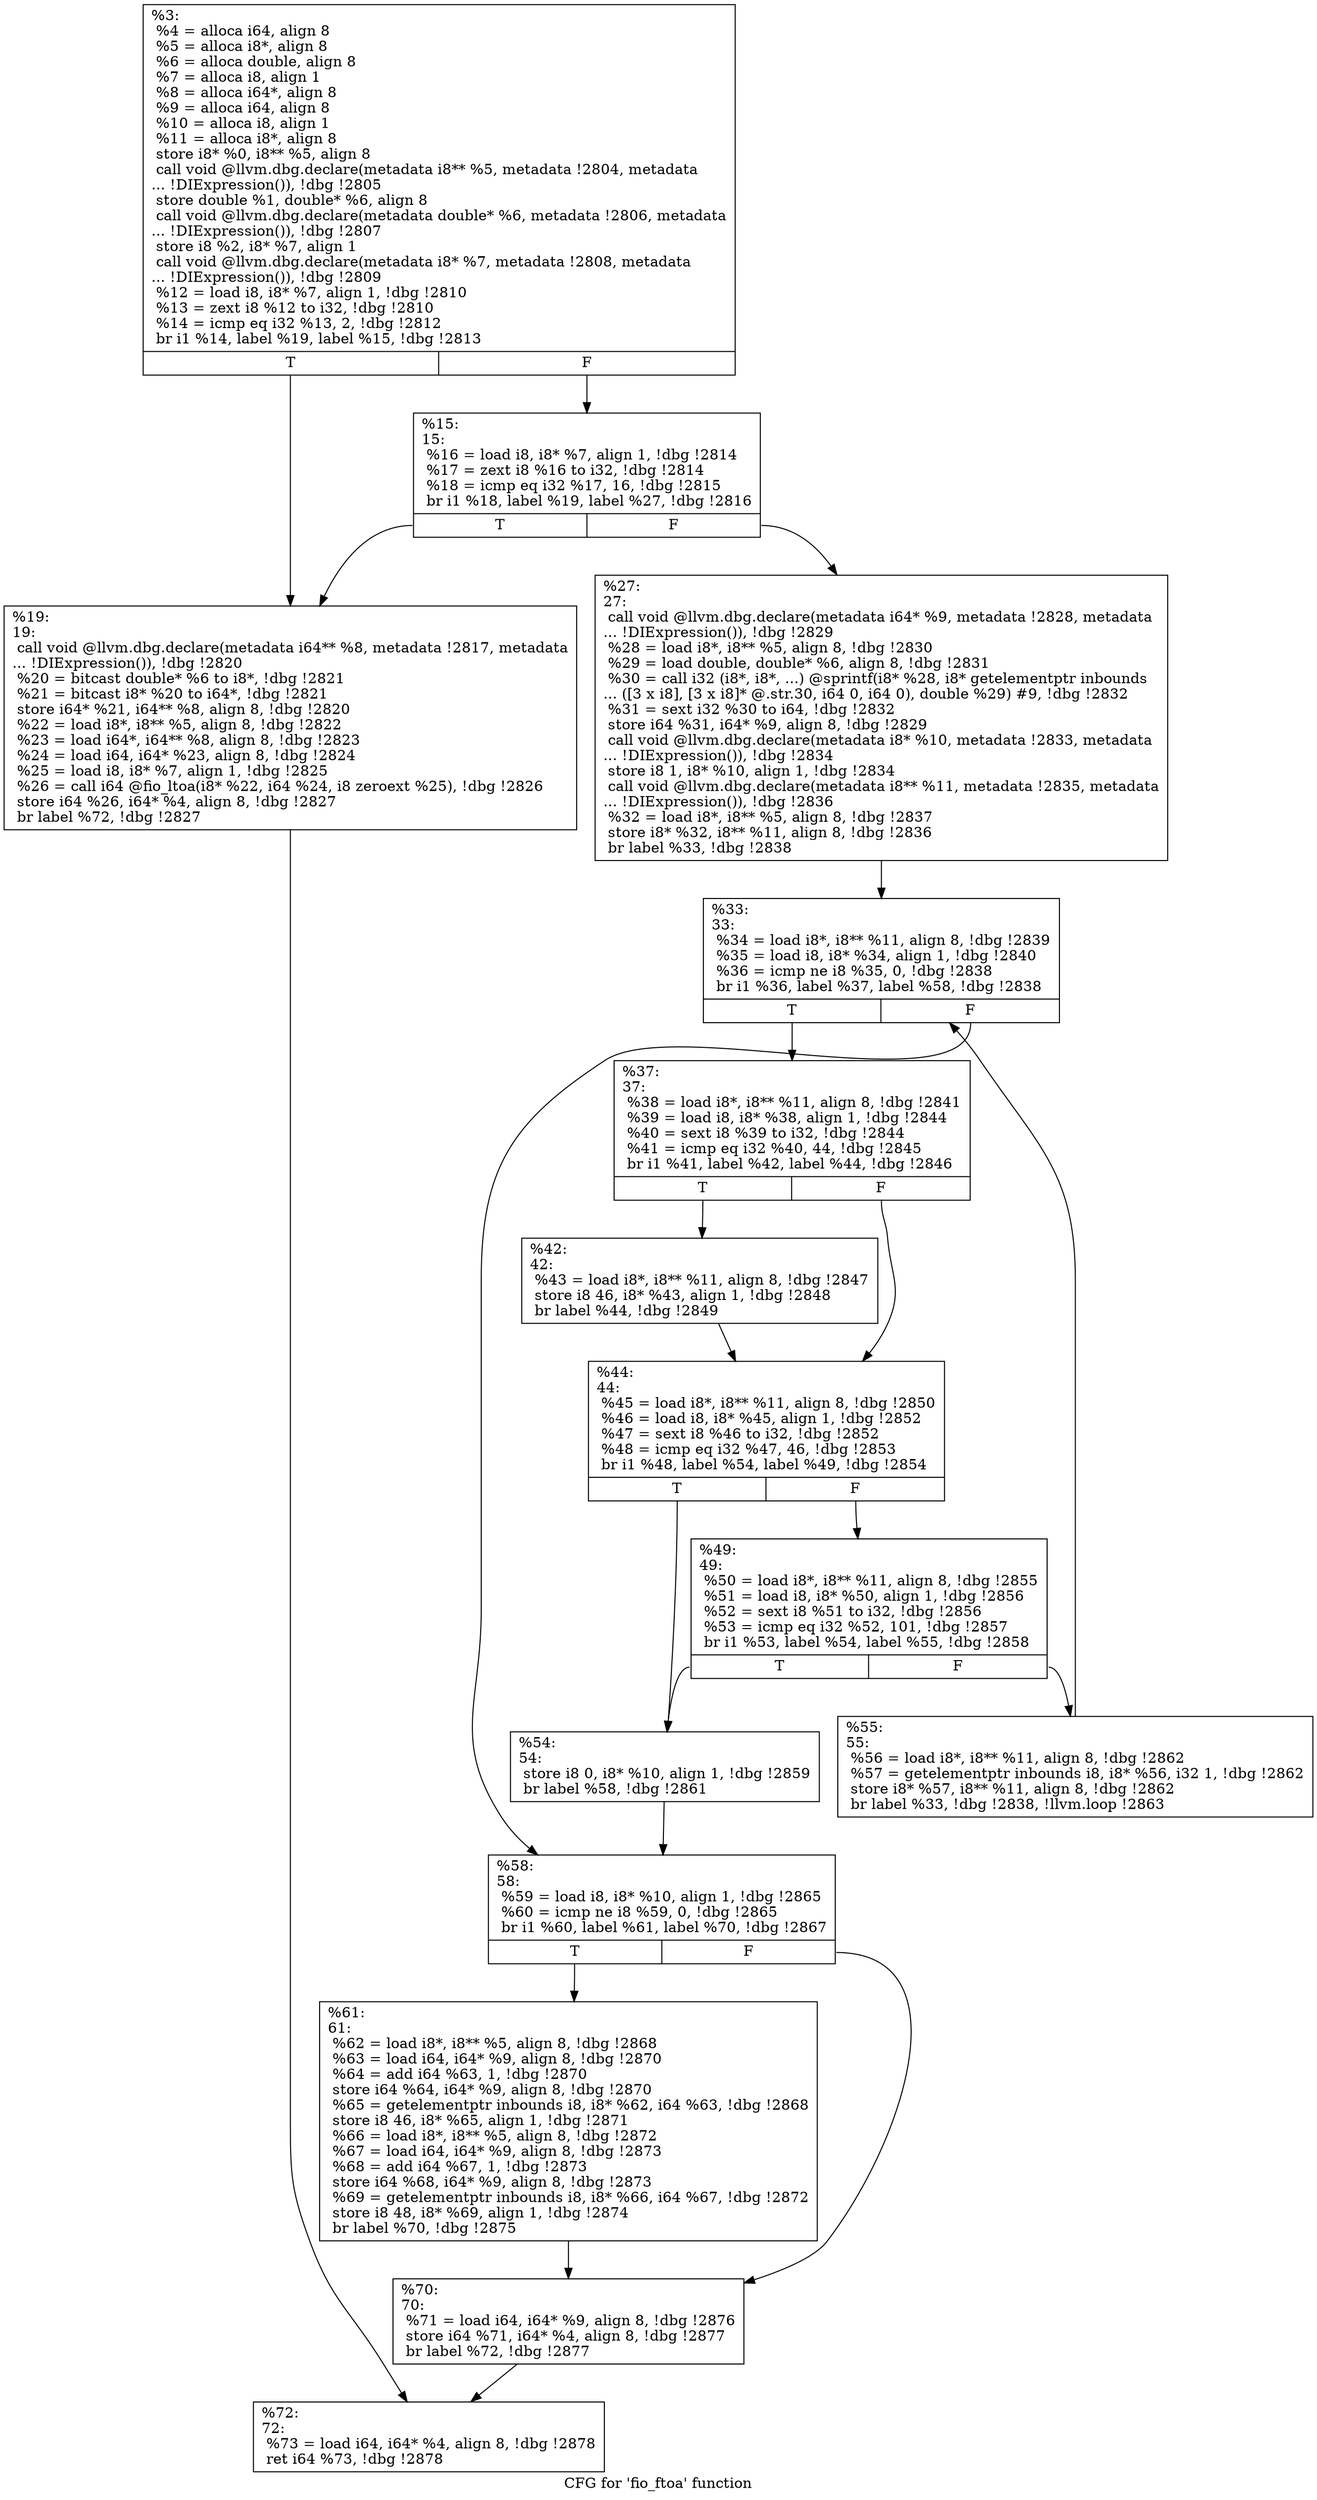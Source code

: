 digraph "CFG for 'fio_ftoa' function" {
	label="CFG for 'fio_ftoa' function";

	Node0x55685131cc00 [shape=record,label="{%3:\l  %4 = alloca i64, align 8\l  %5 = alloca i8*, align 8\l  %6 = alloca double, align 8\l  %7 = alloca i8, align 1\l  %8 = alloca i64*, align 8\l  %9 = alloca i64, align 8\l  %10 = alloca i8, align 1\l  %11 = alloca i8*, align 8\l  store i8* %0, i8** %5, align 8\l  call void @llvm.dbg.declare(metadata i8** %5, metadata !2804, metadata\l... !DIExpression()), !dbg !2805\l  store double %1, double* %6, align 8\l  call void @llvm.dbg.declare(metadata double* %6, metadata !2806, metadata\l... !DIExpression()), !dbg !2807\l  store i8 %2, i8* %7, align 1\l  call void @llvm.dbg.declare(metadata i8* %7, metadata !2808, metadata\l... !DIExpression()), !dbg !2809\l  %12 = load i8, i8* %7, align 1, !dbg !2810\l  %13 = zext i8 %12 to i32, !dbg !2810\l  %14 = icmp eq i32 %13, 2, !dbg !2812\l  br i1 %14, label %19, label %15, !dbg !2813\l|{<s0>T|<s1>F}}"];
	Node0x55685131cc00:s0 -> Node0x55685131cda0;
	Node0x55685131cc00:s1 -> Node0x55685131cd50;
	Node0x55685131cd50 [shape=record,label="{%15:\l15:                                               \l  %16 = load i8, i8* %7, align 1, !dbg !2814\l  %17 = zext i8 %16 to i32, !dbg !2814\l  %18 = icmp eq i32 %17, 16, !dbg !2815\l  br i1 %18, label %19, label %27, !dbg !2816\l|{<s0>T|<s1>F}}"];
	Node0x55685131cd50:s0 -> Node0x55685131cda0;
	Node0x55685131cd50:s1 -> Node0x55685131cdf0;
	Node0x55685131cda0 [shape=record,label="{%19:\l19:                                               \l  call void @llvm.dbg.declare(metadata i64** %8, metadata !2817, metadata\l... !DIExpression()), !dbg !2820\l  %20 = bitcast double* %6 to i8*, !dbg !2821\l  %21 = bitcast i8* %20 to i64*, !dbg !2821\l  store i64* %21, i64** %8, align 8, !dbg !2820\l  %22 = load i8*, i8** %5, align 8, !dbg !2822\l  %23 = load i64*, i64** %8, align 8, !dbg !2823\l  %24 = load i64, i64* %23, align 8, !dbg !2824\l  %25 = load i8, i8* %7, align 1, !dbg !2825\l  %26 = call i64 @fio_ltoa(i8* %22, i64 %24, i8 zeroext %25), !dbg !2826\l  store i64 %26, i64* %4, align 8, !dbg !2827\l  br label %72, !dbg !2827\l}"];
	Node0x55685131cda0 -> Node0x55685131d160;
	Node0x55685131cdf0 [shape=record,label="{%27:\l27:                                               \l  call void @llvm.dbg.declare(metadata i64* %9, metadata !2828, metadata\l... !DIExpression()), !dbg !2829\l  %28 = load i8*, i8** %5, align 8, !dbg !2830\l  %29 = load double, double* %6, align 8, !dbg !2831\l  %30 = call i32 (i8*, i8*, ...) @sprintf(i8* %28, i8* getelementptr inbounds\l... ([3 x i8], [3 x i8]* @.str.30, i64 0, i64 0), double %29) #9, !dbg !2832\l  %31 = sext i32 %30 to i64, !dbg !2832\l  store i64 %31, i64* %9, align 8, !dbg !2829\l  call void @llvm.dbg.declare(metadata i8* %10, metadata !2833, metadata\l... !DIExpression()), !dbg !2834\l  store i8 1, i8* %10, align 1, !dbg !2834\l  call void @llvm.dbg.declare(metadata i8** %11, metadata !2835, metadata\l... !DIExpression()), !dbg !2836\l  %32 = load i8*, i8** %5, align 8, !dbg !2837\l  store i8* %32, i8** %11, align 8, !dbg !2836\l  br label %33, !dbg !2838\l}"];
	Node0x55685131cdf0 -> Node0x55685131ce40;
	Node0x55685131ce40 [shape=record,label="{%33:\l33:                                               \l  %34 = load i8*, i8** %11, align 8, !dbg !2839\l  %35 = load i8, i8* %34, align 1, !dbg !2840\l  %36 = icmp ne i8 %35, 0, !dbg !2838\l  br i1 %36, label %37, label %58, !dbg !2838\l|{<s0>T|<s1>F}}"];
	Node0x55685131ce40:s0 -> Node0x55685131ce90;
	Node0x55685131ce40:s1 -> Node0x55685131d070;
	Node0x55685131ce90 [shape=record,label="{%37:\l37:                                               \l  %38 = load i8*, i8** %11, align 8, !dbg !2841\l  %39 = load i8, i8* %38, align 1, !dbg !2844\l  %40 = sext i8 %39 to i32, !dbg !2844\l  %41 = icmp eq i32 %40, 44, !dbg !2845\l  br i1 %41, label %42, label %44, !dbg !2846\l|{<s0>T|<s1>F}}"];
	Node0x55685131ce90:s0 -> Node0x55685131cee0;
	Node0x55685131ce90:s1 -> Node0x55685131cf30;
	Node0x55685131cee0 [shape=record,label="{%42:\l42:                                               \l  %43 = load i8*, i8** %11, align 8, !dbg !2847\l  store i8 46, i8* %43, align 1, !dbg !2848\l  br label %44, !dbg !2849\l}"];
	Node0x55685131cee0 -> Node0x55685131cf30;
	Node0x55685131cf30 [shape=record,label="{%44:\l44:                                               \l  %45 = load i8*, i8** %11, align 8, !dbg !2850\l  %46 = load i8, i8* %45, align 1, !dbg !2852\l  %47 = sext i8 %46 to i32, !dbg !2852\l  %48 = icmp eq i32 %47, 46, !dbg !2853\l  br i1 %48, label %54, label %49, !dbg !2854\l|{<s0>T|<s1>F}}"];
	Node0x55685131cf30:s0 -> Node0x55685131cfd0;
	Node0x55685131cf30:s1 -> Node0x55685131cf80;
	Node0x55685131cf80 [shape=record,label="{%49:\l49:                                               \l  %50 = load i8*, i8** %11, align 8, !dbg !2855\l  %51 = load i8, i8* %50, align 1, !dbg !2856\l  %52 = sext i8 %51 to i32, !dbg !2856\l  %53 = icmp eq i32 %52, 101, !dbg !2857\l  br i1 %53, label %54, label %55, !dbg !2858\l|{<s0>T|<s1>F}}"];
	Node0x55685131cf80:s0 -> Node0x55685131cfd0;
	Node0x55685131cf80:s1 -> Node0x55685131d020;
	Node0x55685131cfd0 [shape=record,label="{%54:\l54:                                               \l  store i8 0, i8* %10, align 1, !dbg !2859\l  br label %58, !dbg !2861\l}"];
	Node0x55685131cfd0 -> Node0x55685131d070;
	Node0x55685131d020 [shape=record,label="{%55:\l55:                                               \l  %56 = load i8*, i8** %11, align 8, !dbg !2862\l  %57 = getelementptr inbounds i8, i8* %56, i32 1, !dbg !2862\l  store i8* %57, i8** %11, align 8, !dbg !2862\l  br label %33, !dbg !2838, !llvm.loop !2863\l}"];
	Node0x55685131d020 -> Node0x55685131ce40;
	Node0x55685131d070 [shape=record,label="{%58:\l58:                                               \l  %59 = load i8, i8* %10, align 1, !dbg !2865\l  %60 = icmp ne i8 %59, 0, !dbg !2865\l  br i1 %60, label %61, label %70, !dbg !2867\l|{<s0>T|<s1>F}}"];
	Node0x55685131d070:s0 -> Node0x55685131d0c0;
	Node0x55685131d070:s1 -> Node0x55685131d110;
	Node0x55685131d0c0 [shape=record,label="{%61:\l61:                                               \l  %62 = load i8*, i8** %5, align 8, !dbg !2868\l  %63 = load i64, i64* %9, align 8, !dbg !2870\l  %64 = add i64 %63, 1, !dbg !2870\l  store i64 %64, i64* %9, align 8, !dbg !2870\l  %65 = getelementptr inbounds i8, i8* %62, i64 %63, !dbg !2868\l  store i8 46, i8* %65, align 1, !dbg !2871\l  %66 = load i8*, i8** %5, align 8, !dbg !2872\l  %67 = load i64, i64* %9, align 8, !dbg !2873\l  %68 = add i64 %67, 1, !dbg !2873\l  store i64 %68, i64* %9, align 8, !dbg !2873\l  %69 = getelementptr inbounds i8, i8* %66, i64 %67, !dbg !2872\l  store i8 48, i8* %69, align 1, !dbg !2874\l  br label %70, !dbg !2875\l}"];
	Node0x55685131d0c0 -> Node0x55685131d110;
	Node0x55685131d110 [shape=record,label="{%70:\l70:                                               \l  %71 = load i64, i64* %9, align 8, !dbg !2876\l  store i64 %71, i64* %4, align 8, !dbg !2877\l  br label %72, !dbg !2877\l}"];
	Node0x55685131d110 -> Node0x55685131d160;
	Node0x55685131d160 [shape=record,label="{%72:\l72:                                               \l  %73 = load i64, i64* %4, align 8, !dbg !2878\l  ret i64 %73, !dbg !2878\l}"];
}
